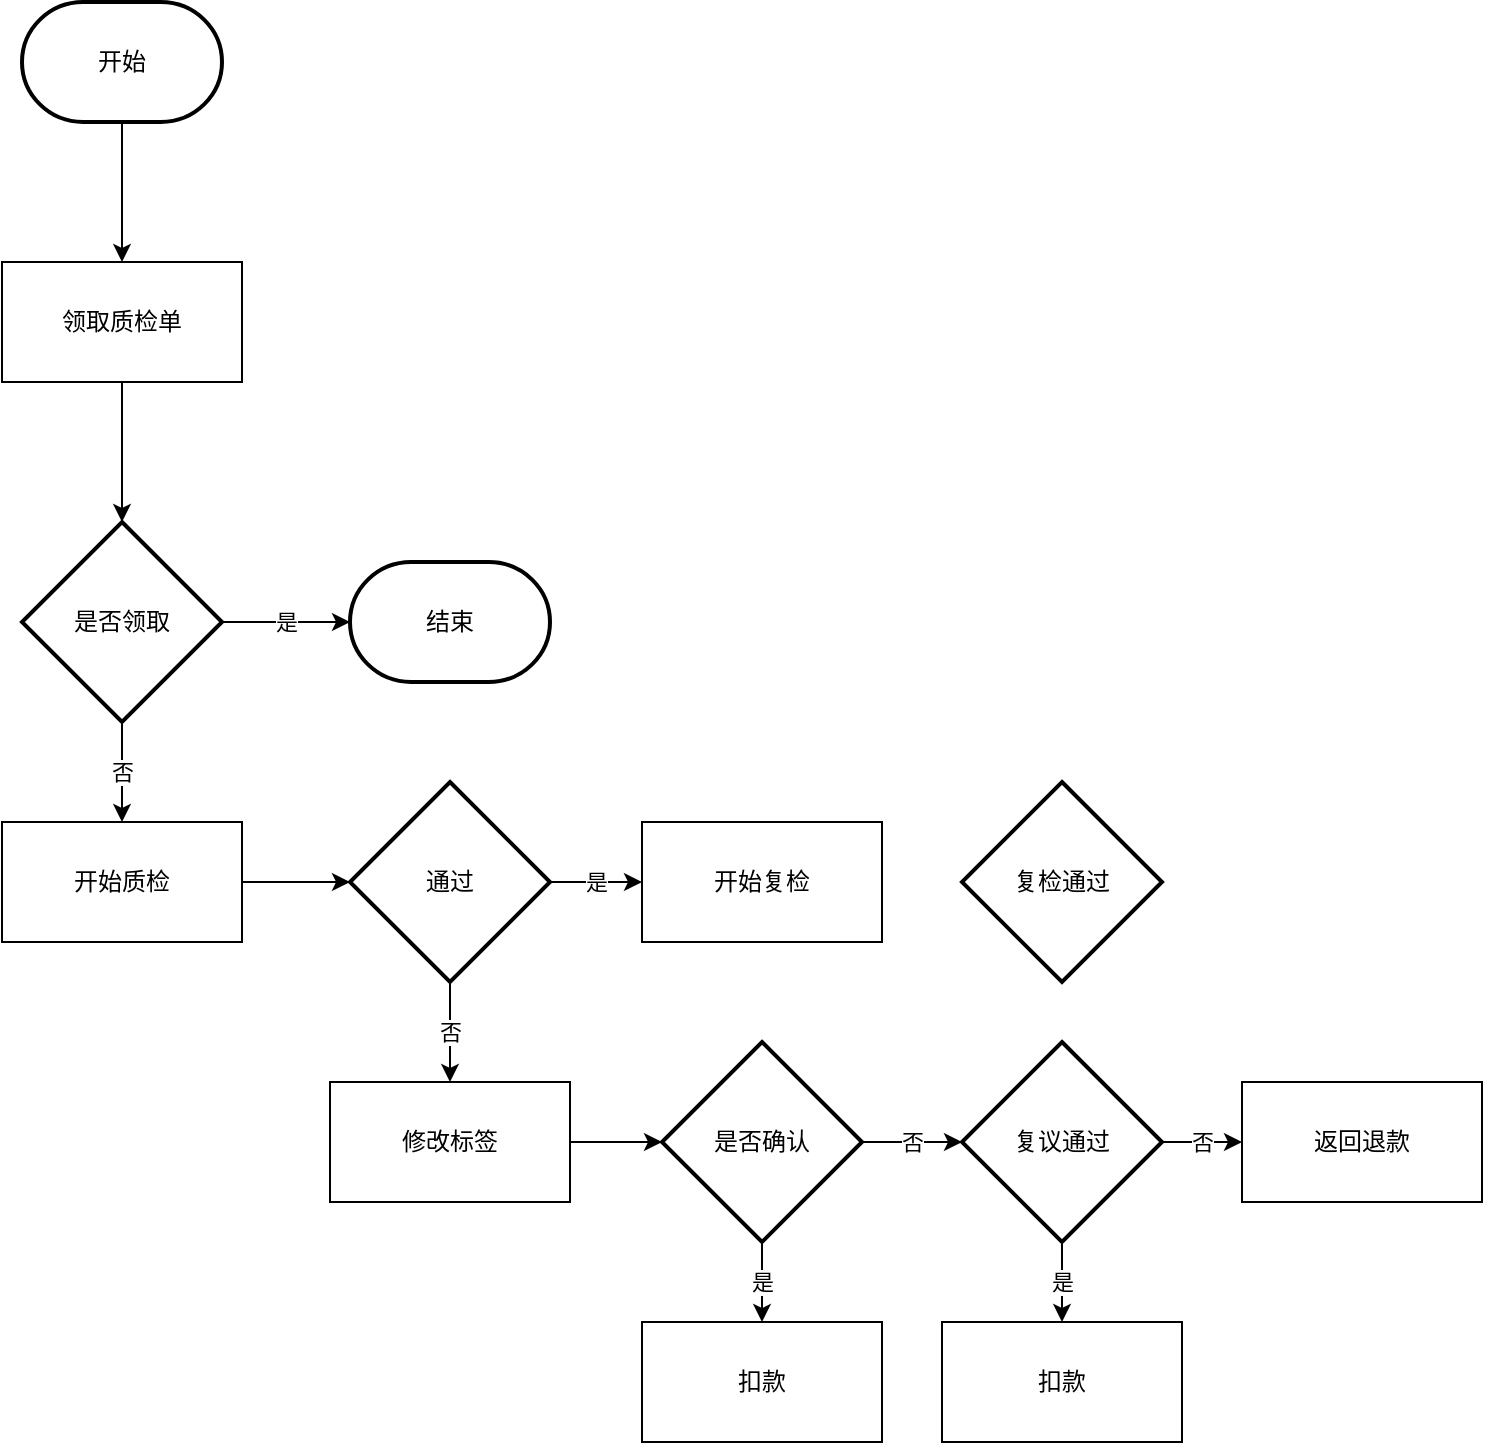 <mxfile version="17.1.5" type="github">
  <diagram id="nNnDvNXIN6dUj9keKaT8" name="Page-1">
    <mxGraphModel dx="1422" dy="698" grid="1" gridSize="10" guides="1" tooltips="1" connect="1" arrows="1" fold="1" page="1" pageScale="1" pageWidth="827" pageHeight="1169" math="0" shadow="0">
      <root>
        <mxCell id="0" />
        <mxCell id="1" parent="0" />
        <mxCell id="mTTqI1Kj2CIqjoFTkaEe-4" style="edgeStyle=orthogonalEdgeStyle;rounded=0;orthogonalLoop=1;jettySize=auto;html=1;exitX=0.5;exitY=1;exitDx=0;exitDy=0;exitPerimeter=0;" edge="1" parent="1" source="mTTqI1Kj2CIqjoFTkaEe-1" target="mTTqI1Kj2CIqjoFTkaEe-2">
          <mxGeometry relative="1" as="geometry" />
        </mxCell>
        <mxCell id="mTTqI1Kj2CIqjoFTkaEe-1" value="开始" style="strokeWidth=2;html=1;shape=mxgraph.flowchart.terminator;whiteSpace=wrap;" vertex="1" parent="1">
          <mxGeometry x="150" y="280" width="100" height="60" as="geometry" />
        </mxCell>
        <mxCell id="mTTqI1Kj2CIqjoFTkaEe-5" style="edgeStyle=orthogonalEdgeStyle;rounded=0;orthogonalLoop=1;jettySize=auto;html=1;exitX=0.5;exitY=1;exitDx=0;exitDy=0;" edge="1" parent="1" source="mTTqI1Kj2CIqjoFTkaEe-2">
          <mxGeometry relative="1" as="geometry">
            <mxPoint x="200" y="540" as="targetPoint" />
          </mxGeometry>
        </mxCell>
        <mxCell id="mTTqI1Kj2CIqjoFTkaEe-2" value="领取质检单" style="rounded=0;whiteSpace=wrap;html=1;" vertex="1" parent="1">
          <mxGeometry x="140" y="410" width="120" height="60" as="geometry" />
        </mxCell>
        <mxCell id="mTTqI1Kj2CIqjoFTkaEe-9" value="是" style="edgeStyle=orthogonalEdgeStyle;rounded=0;orthogonalLoop=1;jettySize=auto;html=1;entryX=0;entryY=0.5;entryDx=0;entryDy=0;entryPerimeter=0;" edge="1" parent="1" source="mTTqI1Kj2CIqjoFTkaEe-7" target="mTTqI1Kj2CIqjoFTkaEe-8">
          <mxGeometry relative="1" as="geometry" />
        </mxCell>
        <mxCell id="mTTqI1Kj2CIqjoFTkaEe-12" value="否" style="edgeStyle=orthogonalEdgeStyle;rounded=0;orthogonalLoop=1;jettySize=auto;html=1;exitX=0.5;exitY=1;exitDx=0;exitDy=0;exitPerimeter=0;" edge="1" parent="1" source="mTTqI1Kj2CIqjoFTkaEe-7" target="mTTqI1Kj2CIqjoFTkaEe-10">
          <mxGeometry relative="1" as="geometry" />
        </mxCell>
        <mxCell id="mTTqI1Kj2CIqjoFTkaEe-7" value="是否领取" style="strokeWidth=2;html=1;shape=mxgraph.flowchart.decision;whiteSpace=wrap;" vertex="1" parent="1">
          <mxGeometry x="150" y="540" width="100" height="100" as="geometry" />
        </mxCell>
        <mxCell id="mTTqI1Kj2CIqjoFTkaEe-8" value="结束" style="strokeWidth=2;html=1;shape=mxgraph.flowchart.terminator;whiteSpace=wrap;" vertex="1" parent="1">
          <mxGeometry x="314" y="560" width="100" height="60" as="geometry" />
        </mxCell>
        <mxCell id="mTTqI1Kj2CIqjoFTkaEe-14" style="edgeStyle=orthogonalEdgeStyle;rounded=0;orthogonalLoop=1;jettySize=auto;html=1;exitX=1;exitY=0.5;exitDx=0;exitDy=0;" edge="1" parent="1" source="mTTqI1Kj2CIqjoFTkaEe-10" target="mTTqI1Kj2CIqjoFTkaEe-13">
          <mxGeometry relative="1" as="geometry" />
        </mxCell>
        <mxCell id="mTTqI1Kj2CIqjoFTkaEe-10" value="开始质检" style="rounded=0;whiteSpace=wrap;html=1;" vertex="1" parent="1">
          <mxGeometry x="140" y="690" width="120" height="60" as="geometry" />
        </mxCell>
        <mxCell id="mTTqI1Kj2CIqjoFTkaEe-17" value="是" style="edgeStyle=orthogonalEdgeStyle;rounded=0;orthogonalLoop=1;jettySize=auto;html=1;exitX=1;exitY=0.5;exitDx=0;exitDy=0;exitPerimeter=0;" edge="1" parent="1" source="mTTqI1Kj2CIqjoFTkaEe-13" target="mTTqI1Kj2CIqjoFTkaEe-16">
          <mxGeometry relative="1" as="geometry" />
        </mxCell>
        <mxCell id="mTTqI1Kj2CIqjoFTkaEe-20" value="否" style="edgeStyle=orthogonalEdgeStyle;rounded=0;orthogonalLoop=1;jettySize=auto;html=1;exitX=0.5;exitY=1;exitDx=0;exitDy=0;exitPerimeter=0;entryX=0.5;entryY=0;entryDx=0;entryDy=0;" edge="1" parent="1" source="mTTqI1Kj2CIqjoFTkaEe-13" target="mTTqI1Kj2CIqjoFTkaEe-15">
          <mxGeometry relative="1" as="geometry" />
        </mxCell>
        <mxCell id="mTTqI1Kj2CIqjoFTkaEe-13" value="通过" style="strokeWidth=2;html=1;shape=mxgraph.flowchart.decision;whiteSpace=wrap;" vertex="1" parent="1">
          <mxGeometry x="314" y="670" width="100" height="100" as="geometry" />
        </mxCell>
        <mxCell id="mTTqI1Kj2CIqjoFTkaEe-22" style="edgeStyle=orthogonalEdgeStyle;rounded=0;orthogonalLoop=1;jettySize=auto;html=1;exitX=1;exitY=0.5;exitDx=0;exitDy=0;" edge="1" parent="1" source="mTTqI1Kj2CIqjoFTkaEe-15" target="mTTqI1Kj2CIqjoFTkaEe-21">
          <mxGeometry relative="1" as="geometry" />
        </mxCell>
        <mxCell id="mTTqI1Kj2CIqjoFTkaEe-15" value="修改标签" style="rounded=0;whiteSpace=wrap;html=1;" vertex="1" parent="1">
          <mxGeometry x="304" y="820" width="120" height="60" as="geometry" />
        </mxCell>
        <mxCell id="mTTqI1Kj2CIqjoFTkaEe-16" value="开始复检" style="rounded=0;whiteSpace=wrap;html=1;" vertex="1" parent="1">
          <mxGeometry x="460" y="690" width="120" height="60" as="geometry" />
        </mxCell>
        <mxCell id="mTTqI1Kj2CIqjoFTkaEe-25" value="是" style="edgeStyle=orthogonalEdgeStyle;rounded=0;orthogonalLoop=1;jettySize=auto;html=1;exitX=0.5;exitY=1;exitDx=0;exitDy=0;exitPerimeter=0;" edge="1" parent="1" source="mTTqI1Kj2CIqjoFTkaEe-21" target="mTTqI1Kj2CIqjoFTkaEe-23">
          <mxGeometry relative="1" as="geometry" />
        </mxCell>
        <mxCell id="mTTqI1Kj2CIqjoFTkaEe-26" value="否" style="edgeStyle=orthogonalEdgeStyle;rounded=0;orthogonalLoop=1;jettySize=auto;html=1;exitX=1;exitY=0.5;exitDx=0;exitDy=0;exitPerimeter=0;entryX=0;entryY=0.5;entryDx=0;entryDy=0;entryPerimeter=0;" edge="1" parent="1" source="mTTqI1Kj2CIqjoFTkaEe-21" target="mTTqI1Kj2CIqjoFTkaEe-24">
          <mxGeometry relative="1" as="geometry" />
        </mxCell>
        <mxCell id="mTTqI1Kj2CIqjoFTkaEe-21" value="是否确认" style="strokeWidth=2;html=1;shape=mxgraph.flowchart.decision;whiteSpace=wrap;" vertex="1" parent="1">
          <mxGeometry x="470" y="800" width="100" height="100" as="geometry" />
        </mxCell>
        <mxCell id="mTTqI1Kj2CIqjoFTkaEe-23" value="扣款" style="rounded=0;whiteSpace=wrap;html=1;" vertex="1" parent="1">
          <mxGeometry x="460" y="940" width="120" height="60" as="geometry" />
        </mxCell>
        <mxCell id="mTTqI1Kj2CIqjoFTkaEe-28" value="是" style="edgeStyle=orthogonalEdgeStyle;rounded=0;orthogonalLoop=1;jettySize=auto;html=1;exitX=0.5;exitY=1;exitDx=0;exitDy=0;exitPerimeter=0;entryX=0.5;entryY=0;entryDx=0;entryDy=0;" edge="1" parent="1" source="mTTqI1Kj2CIqjoFTkaEe-24" target="mTTqI1Kj2CIqjoFTkaEe-27">
          <mxGeometry relative="1" as="geometry" />
        </mxCell>
        <mxCell id="mTTqI1Kj2CIqjoFTkaEe-30" value="否" style="edgeStyle=orthogonalEdgeStyle;rounded=0;orthogonalLoop=1;jettySize=auto;html=1;exitX=1;exitY=0.5;exitDx=0;exitDy=0;exitPerimeter=0;" edge="1" parent="1" source="mTTqI1Kj2CIqjoFTkaEe-24" target="mTTqI1Kj2CIqjoFTkaEe-29">
          <mxGeometry relative="1" as="geometry" />
        </mxCell>
        <mxCell id="mTTqI1Kj2CIqjoFTkaEe-24" value="复议通过" style="strokeWidth=2;html=1;shape=mxgraph.flowchart.decision;whiteSpace=wrap;" vertex="1" parent="1">
          <mxGeometry x="620" y="800" width="100" height="100" as="geometry" />
        </mxCell>
        <mxCell id="mTTqI1Kj2CIqjoFTkaEe-27" value="扣款" style="rounded=0;whiteSpace=wrap;html=1;" vertex="1" parent="1">
          <mxGeometry x="610" y="940" width="120" height="60" as="geometry" />
        </mxCell>
        <mxCell id="mTTqI1Kj2CIqjoFTkaEe-29" value="返回退款" style="rounded=0;whiteSpace=wrap;html=1;" vertex="1" parent="1">
          <mxGeometry x="760" y="820" width="120" height="60" as="geometry" />
        </mxCell>
        <mxCell id="mTTqI1Kj2CIqjoFTkaEe-31" value="复检通过" style="strokeWidth=2;html=1;shape=mxgraph.flowchart.decision;whiteSpace=wrap;" vertex="1" parent="1">
          <mxGeometry x="620" y="670" width="100" height="100" as="geometry" />
        </mxCell>
      </root>
    </mxGraphModel>
  </diagram>
</mxfile>
